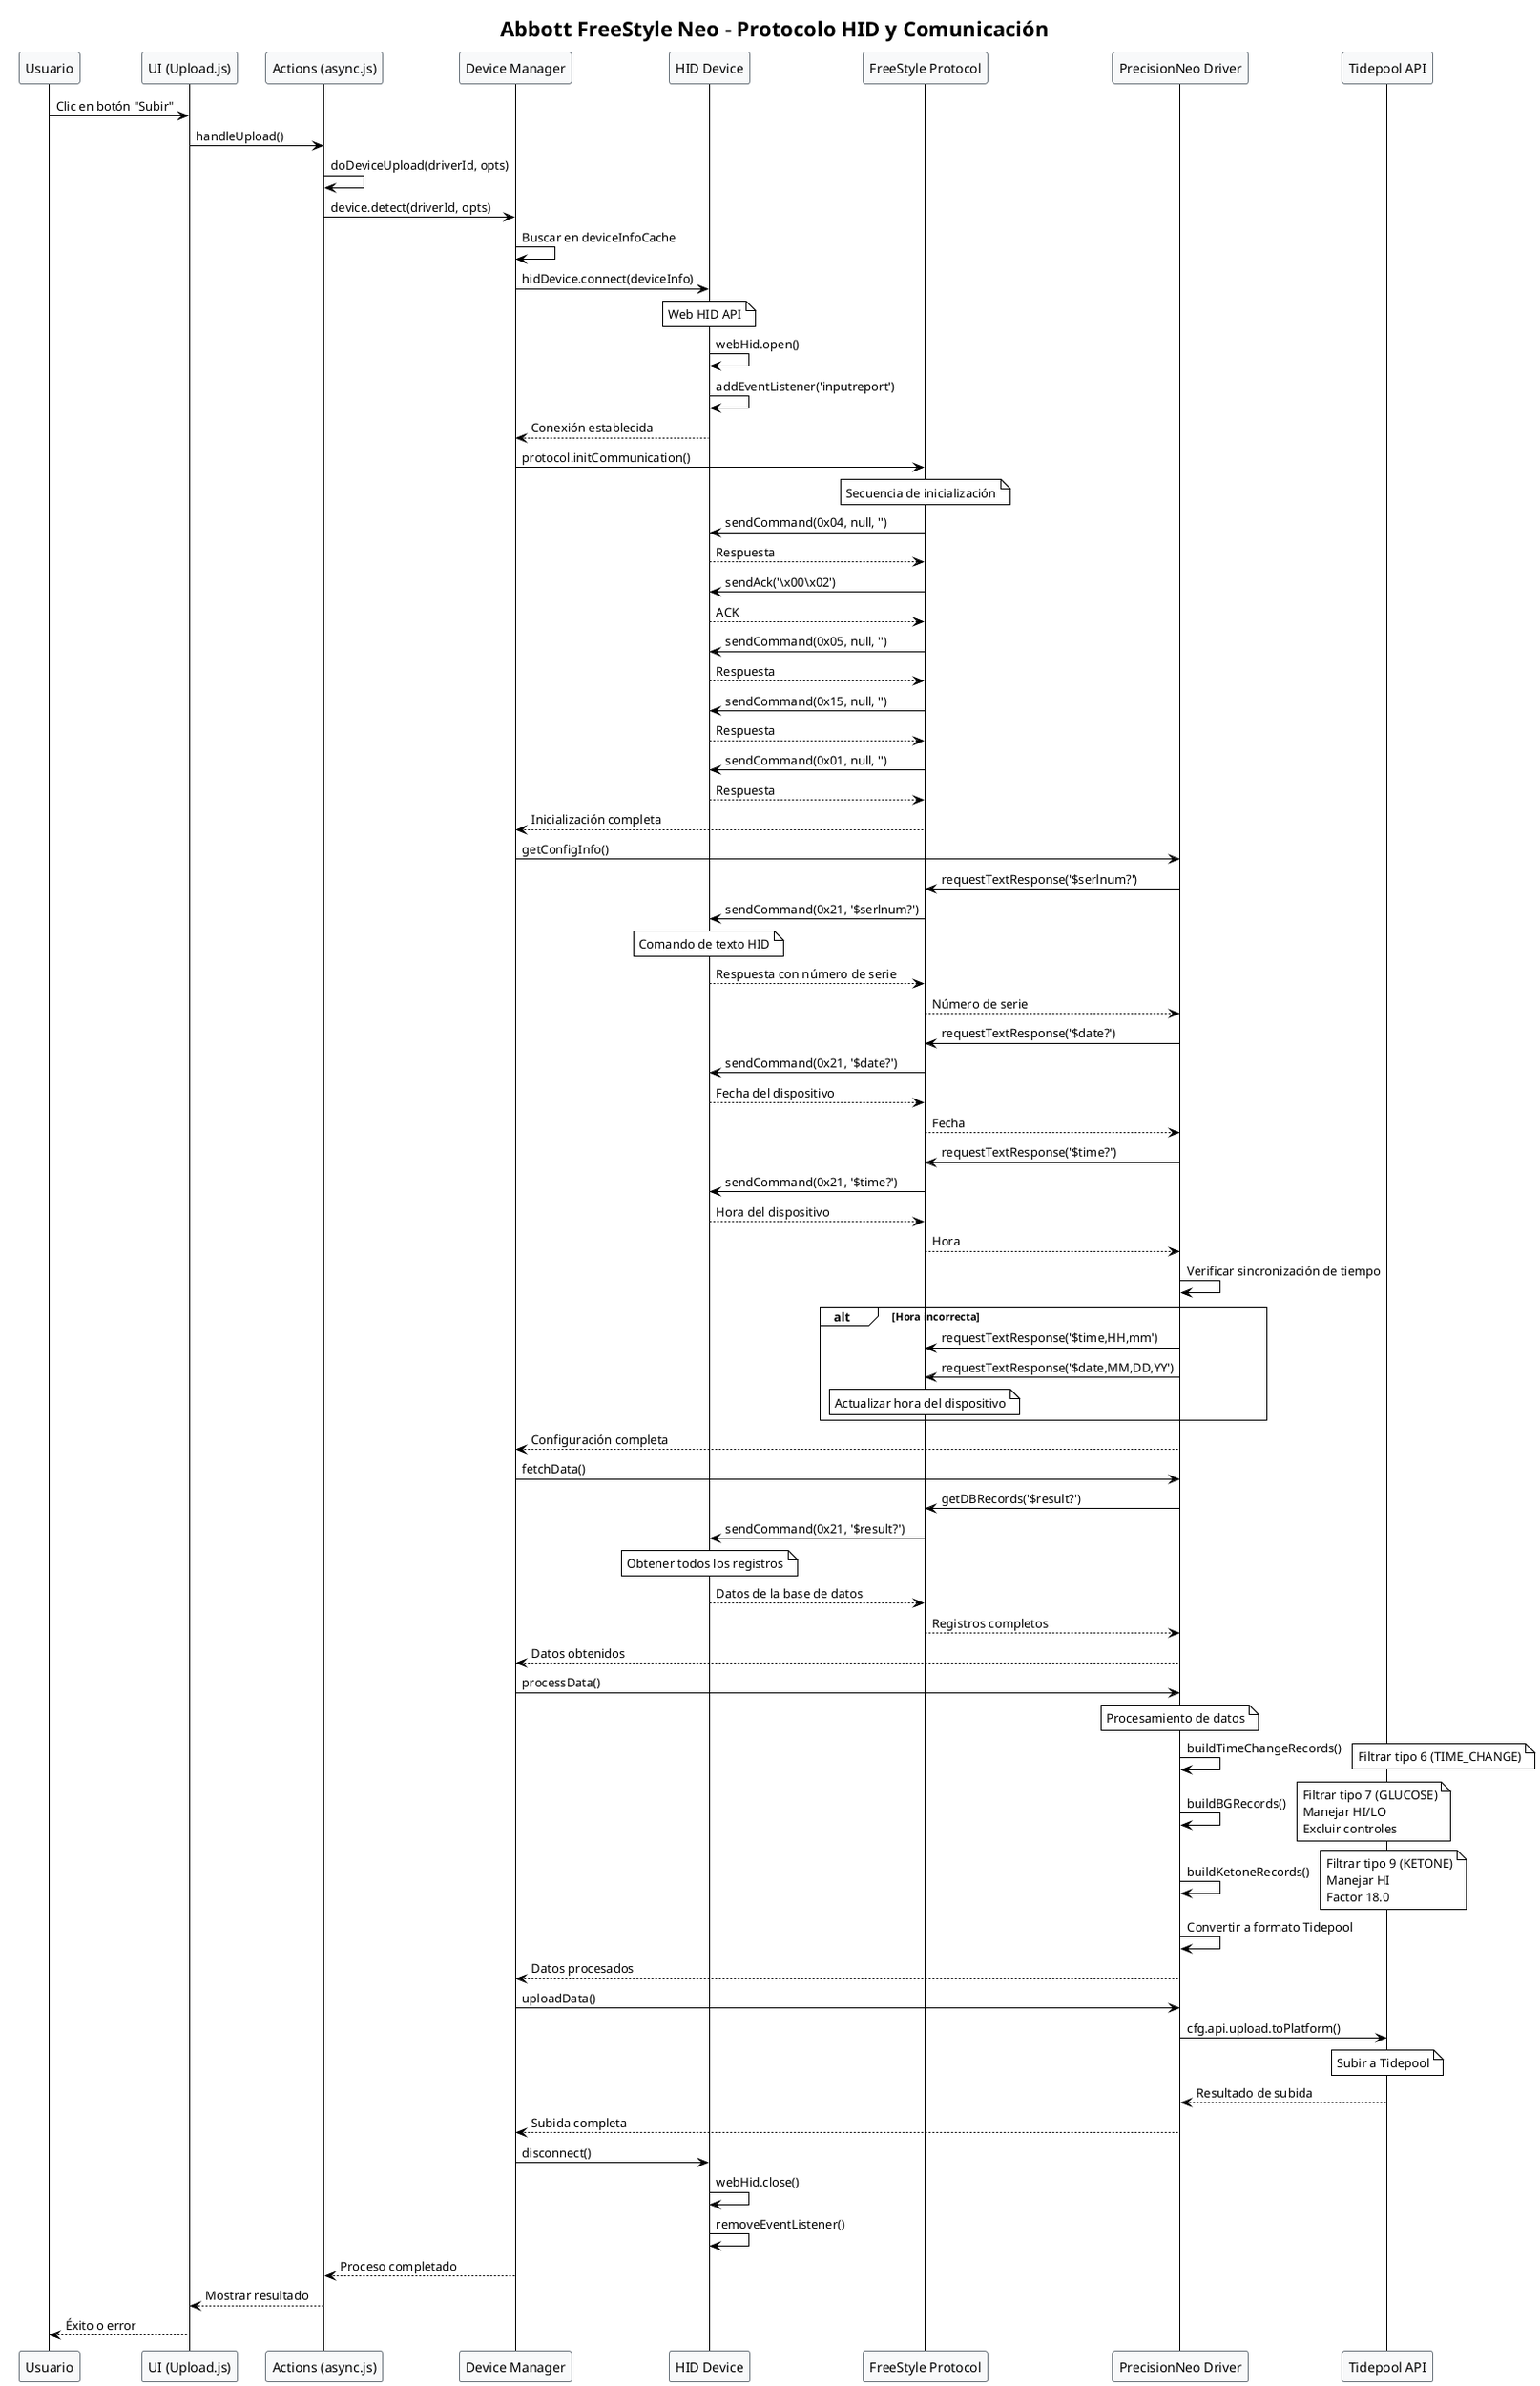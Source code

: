 @startuml Abbott FreeStyle Neo - Protocolo HID Detallado
!theme plain
skinparam backgroundColor #FFFFFF
skinparam sequence {
  BackgroundColor #E8F4FD
  BorderColor #2E86AB
  FontColor #000000
}
skinparam participant {
  BackgroundColor #F8F9FA
  BorderColor #6C757D
}

title Abbott FreeStyle Neo - Protocolo HID y Comunicación

participant "Usuario" as User
participant "UI (Upload.js)" as UI
participant "Actions (async.js)" as Actions
participant "Device Manager" as DeviceMgr
participant "HID Device" as HID
participant "FreeStyle Protocol" as Protocol
participant "PrecisionNeo Driver" as Driver
participant "Tidepool API" as API

User -> UI: Clic en botón "Subir"
UI -> Actions: handleUpload()
Actions -> Actions: doDeviceUpload(driverId, opts)

Actions -> DeviceMgr: device.detect(driverId, opts)
DeviceMgr -> DeviceMgr: Buscar en deviceInfoCache
DeviceMgr -> HID: hidDevice.connect(deviceInfo)

note over HID: Web HID API
HID -> HID: webHid.open()
HID -> HID: addEventListener('inputreport')
HID --> DeviceMgr: Conexión establecida

DeviceMgr -> Protocol: protocol.initCommunication()

note over Protocol: Secuencia de inicialización
Protocol -> HID: sendCommand(0x04, null, '')
HID --> Protocol: Respuesta
Protocol -> HID: sendAck('\x00\x02')
HID --> Protocol: ACK
Protocol -> HID: sendCommand(0x05, null, '')
HID --> Protocol: Respuesta
Protocol -> HID: sendCommand(0x15, null, '')
HID --> Protocol: Respuesta
Protocol -> HID: sendCommand(0x01, null, '')
HID --> Protocol: Respuesta

Protocol --> DeviceMgr: Inicialización completa

DeviceMgr -> Driver: getConfigInfo()

Driver -> Protocol: requestTextResponse('$serlnum?')
Protocol -> HID: sendCommand(0x21, '$serlnum?')
note over HID: Comando de texto HID
HID --> Protocol: Respuesta con número de serie
Protocol --> Driver: Número de serie

Driver -> Protocol: requestTextResponse('$date?')
Protocol -> HID: sendCommand(0x21, '$date?')
HID --> Protocol: Fecha del dispositivo
Protocol --> Driver: Fecha

Driver -> Protocol: requestTextResponse('$time?')
Protocol -> HID: sendCommand(0x21, '$time?')
HID --> Protocol: Hora del dispositivo
Protocol --> Driver: Hora

Driver -> Driver: Verificar sincronización de tiempo
alt Hora incorrecta
  Driver -> Protocol: requestTextResponse('$time,HH,mm')
  Driver -> Protocol: requestTextResponse('$date,MM,DD,YY')
  note over Protocol: Actualizar hora del dispositivo
end

Driver --> DeviceMgr: Configuración completa

DeviceMgr -> Driver: fetchData()

Driver -> Protocol: getDBRecords('$result?')
Protocol -> HID: sendCommand(0x21, '$result?')
note over HID: Obtener todos los registros
HID --> Protocol: Datos de la base de datos
Protocol --> Driver: Registros completos

Driver --> DeviceMgr: Datos obtenidos

DeviceMgr -> Driver: processData()

note over Driver: Procesamiento de datos
Driver -> Driver: buildTimeChangeRecords()
note right: Filtrar tipo 6 (TIME_CHANGE)

Driver -> Driver: buildBGRecords()
note right: Filtrar tipo 7 (GLUCOSE)\nManejar HI/LO\nExcluir controles

Driver -> Driver: buildKetoneRecords()
note right: Filtrar tipo 9 (KETONE)\nManejar HI\nFactor 18.0

Driver -> Driver: Convertir a formato Tidepool
Driver --> DeviceMgr: Datos procesados

DeviceMgr -> Driver: uploadData()

Driver -> API: cfg.api.upload.toPlatform()
note over API: Subir a Tidepool
API --> Driver: Resultado de subida

Driver --> DeviceMgr: Subida completa

DeviceMgr -> HID: disconnect()
HID -> HID: webHid.close()
HID -> HID: removeEventListener()

DeviceMgr --> Actions: Proceso completado
Actions --> UI: Mostrar resultado
UI --> User: Éxito o error

@enduml
